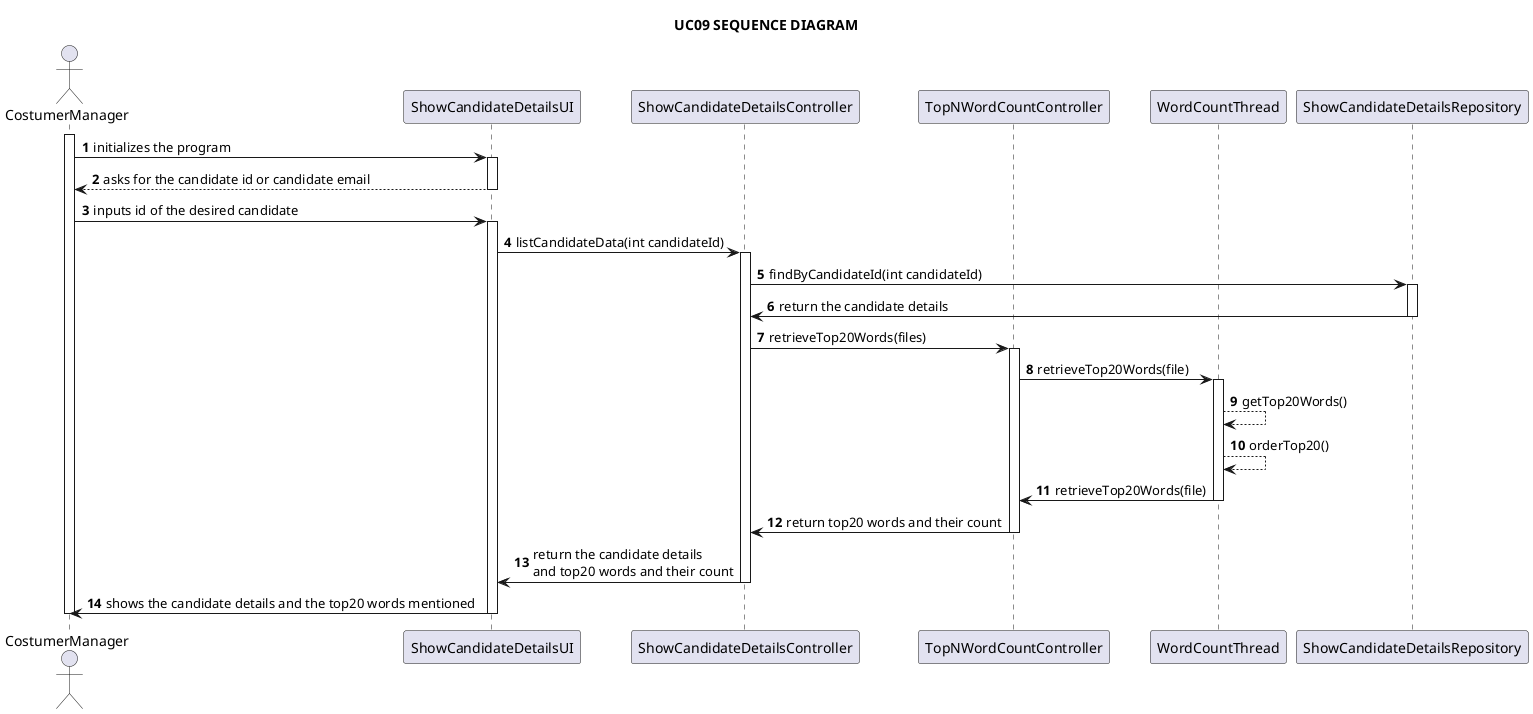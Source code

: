 @startuml

title UC09 SEQUENCE DIAGRAM

autonumber

actor CostumerManager as cm
participant ShowCandidateDetailsUI as ui
participant ShowCandidateDetailsController as c
participant TopNWordCountController as t
participant WordCountThread as wct

participant ShowCandidateDetailsRepository as repo

activate cm

cm -> ui: initializes the program
activate ui

ui --> cm : asks for the candidate id or candidate email
deactivate ui

cm -> ui : inputs id of the desired candidate
activate ui

ui -> c : listCandidateData(int candidateId)

activate c

c -> repo : findByCandidateId(int candidateId)
activate repo

repo -> c: return the candidate details
deactivate repo

c->t:retrieveTop20Words(files)
activate t

t->wct:retrieveTop20Words(file)
activate wct

wct-->wct:getTop20Words()

wct-->wct:orderTop20()

wct->t:retrieveTop20Words(file)
deactivate wct

t -> c: return top20 words and their count
deactivate t

c -> ui: return the candidate details\nand top20 words and their count
deactivate c



ui -> cm: shows the candidate details and the top20 words mentioned
deactivate ui
deactivate cm

@enduml
